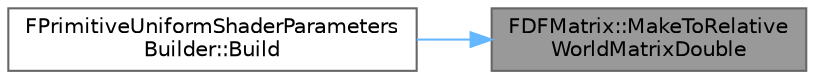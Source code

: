 digraph "FDFMatrix::MakeToRelativeWorldMatrixDouble"
{
 // INTERACTIVE_SVG=YES
 // LATEX_PDF_SIZE
  bgcolor="transparent";
  edge [fontname=Helvetica,fontsize=10,labelfontname=Helvetica,labelfontsize=10];
  node [fontname=Helvetica,fontsize=10,shape=box,height=0.2,width=0.4];
  rankdir="RL";
  Node1 [id="Node000001",label="FDFMatrix::MakeToRelative\lWorldMatrixDouble",height=0.2,width=0.4,color="gray40", fillcolor="grey60", style="filled", fontcolor="black",tooltip=" "];
  Node1 -> Node2 [id="edge1_Node000001_Node000002",dir="back",color="steelblue1",style="solid",tooltip=" "];
  Node2 [id="Node000002",label="FPrimitiveUniformShaderParameters\lBuilder::Build",height=0.2,width=0.4,color="grey40", fillcolor="white", style="filled",URL="$d3/dc5/structFPrimitiveUniformShaderParametersBuilder.html#a2f91a70b5817548444ed0d148e767c66",tooltip=" "];
}
